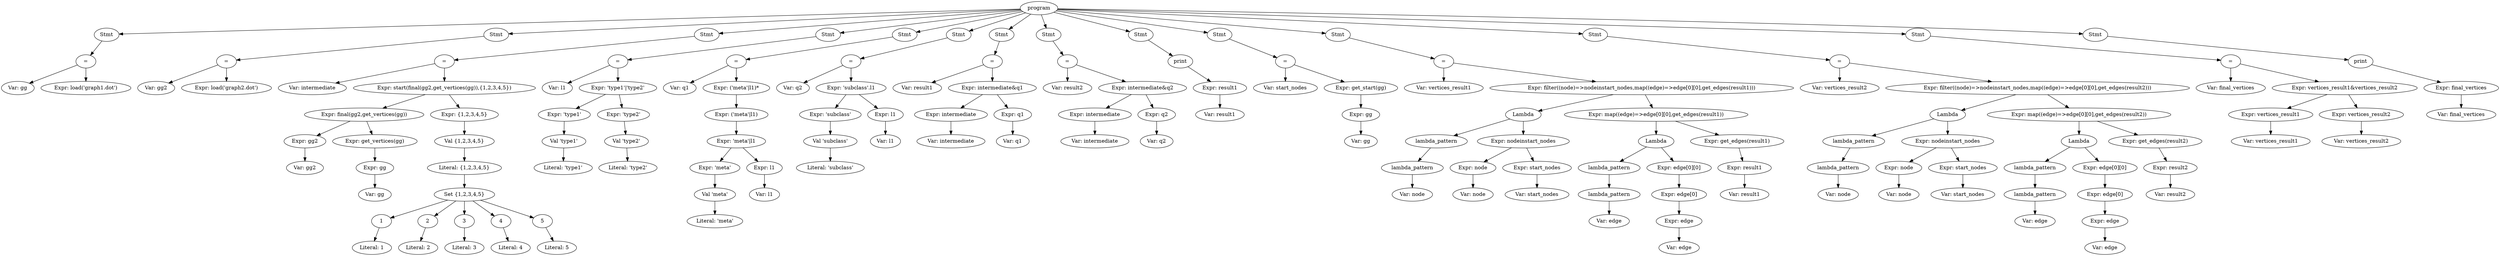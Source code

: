 digraph {
0 [label="program"]
1 [label="Stmt"]
0 -> 1
2 [label="="]
1 -> 2
3 [label="Var: gg"]
2 -> 3
4 [label="Expr: load('graph1.dot')"]
2 -> 4
5 [label="Stmt"]
0 -> 5
6 [label="="]
5 -> 6
7 [label="Var: gg2"]
6 -> 7
8 [label="Expr: load('graph2.dot')"]
6 -> 8
9 [label="Stmt"]
0 -> 9
10 [label="="]
9 -> 10
11 [label="Var: intermediate"]
10 -> 11
12 [label="Expr: start(final(gg2,get_vertices(gg)),{1,2,3,4,5})"]
10 -> 12
13 [label="Expr: final(gg2,get_vertices(gg))"]
12 -> 13
14 [label="Expr: gg2"]
13 -> 14
15 [label="Var: gg2"]
14 -> 15
16 [label="Expr: get_vertices(gg)"]
13 -> 16
17 [label="Expr: gg"]
16 -> 17
18 [label="Var: gg"]
17 -> 18
19 [label="Expr: {1,2,3,4,5}"]
12 -> 19
20 [label="Val {1,2,3,4,5}"]
19 -> 20
21 [label="Literal: {1,2,3,4,5}"]
20 -> 21
22 [label="Set {1,2,3,4,5}"]
21 -> 22
23 [label="1"]
22 -> 23
24 [label="Literal: 1"]
23 -> 24
25 [label="2"]
22 -> 25
26 [label="Literal: 2"]
25 -> 26
27 [label="3"]
22 -> 27
28 [label="Literal: 3"]
27 -> 28
29 [label="4"]
22 -> 29
30 [label="Literal: 4"]
29 -> 30
31 [label="5"]
22 -> 31
32 [label="Literal: 5"]
31 -> 32
33 [label="Stmt"]
0 -> 33
34 [label="="]
33 -> 34
35 [label="Var: l1"]
34 -> 35
36 [label="Expr: 'type1'|'type2'"]
34 -> 36
37 [label="Expr: 'type1'"]
36 -> 37
38 [label="Val 'type1'"]
37 -> 38
39 [label="Literal: 'type1'"]
38 -> 39
40 [label="Expr: 'type2'"]
36 -> 40
41 [label="Val 'type2'"]
40 -> 41
42 [label="Literal: 'type2'"]
41 -> 42
43 [label="Stmt"]
0 -> 43
44 [label="="]
43 -> 44
45 [label="Var: q1"]
44 -> 45
46 [label="Expr: ('meta'|l1)*"]
44 -> 46
47 [label="Expr: ('meta'|l1)"]
46 -> 47
48 [label="Expr: 'meta'|l1"]
47 -> 48
49 [label="Expr: 'meta'"]
48 -> 49
50 [label="Val 'meta'"]
49 -> 50
51 [label="Literal: 'meta'"]
50 -> 51
52 [label="Expr: l1"]
48 -> 52
53 [label="Var: l1"]
52 -> 53
54 [label="Stmt"]
0 -> 54
55 [label="="]
54 -> 55
56 [label="Var: q2"]
55 -> 56
57 [label="Expr: 'subclass'.l1"]
55 -> 57
58 [label="Expr: 'subclass'"]
57 -> 58
59 [label="Val 'subclass'"]
58 -> 59
60 [label="Literal: 'subclass'"]
59 -> 60
61 [label="Expr: l1"]
57 -> 61
62 [label="Var: l1"]
61 -> 62
63 [label="Stmt"]
0 -> 63
64 [label="="]
63 -> 64
65 [label="Var: result1"]
64 -> 65
66 [label="Expr: intermediate&q1"]
64 -> 66
67 [label="Expr: intermediate"]
66 -> 67
68 [label="Var: intermediate"]
67 -> 68
69 [label="Expr: q1"]
66 -> 69
70 [label="Var: q1"]
69 -> 70
71 [label="Stmt"]
0 -> 71
72 [label="="]
71 -> 72
73 [label="Var: result2"]
72 -> 73
74 [label="Expr: intermediate&q2"]
72 -> 74
75 [label="Expr: intermediate"]
74 -> 75
76 [label="Var: intermediate"]
75 -> 76
77 [label="Expr: q2"]
74 -> 77
78 [label="Var: q2"]
77 -> 78
79 [label="Stmt"]
0 -> 79
80 [label="print"]
79 -> 80
81 [label="Expr: result1"]
80 -> 81
82 [label="Var: result1"]
81 -> 82
83 [label="Stmt"]
0 -> 83
84 [label="="]
83 -> 84
85 [label="Var: start_nodes"]
84 -> 85
86 [label="Expr: get_start(gg)"]
84 -> 86
87 [label="Expr: gg"]
86 -> 87
88 [label="Var: gg"]
87 -> 88
89 [label="Stmt"]
0 -> 89
90 [label="="]
89 -> 90
91 [label="Var: vertices_result1"]
90 -> 91
92 [label="Expr: filter((node)=>nodeinstart_nodes,map((edge)=>edge[0][0],get_edges(result1)))"]
90 -> 92
93 [label="Lambda"]
92 -> 93
94 [label="lambda_pattern"]
93 -> 94
95 [label="lambda_pattern"]
94 -> 95
96 [label="Var: node"]
95 -> 96
97 [label="Expr: nodeinstart_nodes"]
93 -> 97
98 [label="Expr: node"]
97 -> 98
99 [label="Var: node"]
98 -> 99
100 [label="Expr: start_nodes"]
97 -> 100
101 [label="Var: start_nodes"]
100 -> 101
102 [label="Expr: map((edge)=>edge[0][0],get_edges(result1))"]
92 -> 102
103 [label="Lambda"]
102 -> 103
104 [label="lambda_pattern"]
103 -> 104
105 [label="lambda_pattern"]
104 -> 105
106 [label="Var: edge"]
105 -> 106
107 [label="Expr: edge[0][0]"]
103 -> 107
108 [label="Expr: edge[0]"]
107 -> 108
109 [label="Expr: edge"]
108 -> 109
110 [label="Var: edge"]
109 -> 110
111 [label="Expr: get_edges(result1)"]
102 -> 111
112 [label="Expr: result1"]
111 -> 112
113 [label="Var: result1"]
112 -> 113
114 [label="Stmt"]
0 -> 114
115 [label="="]
114 -> 115
116 [label="Var: vertices_result2"]
115 -> 116
117 [label="Expr: filter((node)=>nodeinstart_nodes,map((edge)=>edge[0][0],get_edges(result2)))"]
115 -> 117
118 [label="Lambda"]
117 -> 118
119 [label="lambda_pattern"]
118 -> 119
120 [label="lambda_pattern"]
119 -> 120
121 [label="Var: node"]
120 -> 121
122 [label="Expr: nodeinstart_nodes"]
118 -> 122
123 [label="Expr: node"]
122 -> 123
124 [label="Var: node"]
123 -> 124
125 [label="Expr: start_nodes"]
122 -> 125
126 [label="Var: start_nodes"]
125 -> 126
127 [label="Expr: map((edge)=>edge[0][0],get_edges(result2))"]
117 -> 127
128 [label="Lambda"]
127 -> 128
129 [label="lambda_pattern"]
128 -> 129
130 [label="lambda_pattern"]
129 -> 130
131 [label="Var: edge"]
130 -> 131
132 [label="Expr: edge[0][0]"]
128 -> 132
133 [label="Expr: edge[0]"]
132 -> 133
134 [label="Expr: edge"]
133 -> 134
135 [label="Var: edge"]
134 -> 135
136 [label="Expr: get_edges(result2)"]
127 -> 136
137 [label="Expr: result2"]
136 -> 137
138 [label="Var: result2"]
137 -> 138
139 [label="Stmt"]
0 -> 139
140 [label="="]
139 -> 140
141 [label="Var: final_vertices"]
140 -> 141
142 [label="Expr: vertices_result1&vertices_result2"]
140 -> 142
143 [label="Expr: vertices_result1"]
142 -> 143
144 [label="Var: vertices_result1"]
143 -> 144
145 [label="Expr: vertices_result2"]
142 -> 145
146 [label="Var: vertices_result2"]
145 -> 146
147 [label="Stmt"]
0 -> 147
148 [label="print"]
147 -> 148
149 [label="Expr: final_vertices"]
148 -> 149
150 [label="Var: final_vertices"]
149 -> 150
}
